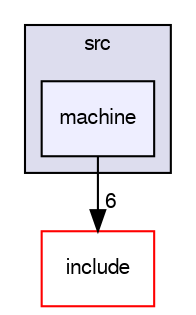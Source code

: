 digraph "src/machine" {
  bgcolor=transparent;
  compound=true
  node [ fontsize="10", fontname="FreeSans"];
  edge [ labelfontsize="10", labelfontname="FreeSans"];
  subgraph clusterdir_68267d1309a1af8e8297ef4c3efbcdba {
    graph [ bgcolor="#ddddee", pencolor="black", label="src" fontname="FreeSans", fontsize="10", URL="dir_68267d1309a1af8e8297ef4c3efbcdba.html"]
  dir_06b062a9f15ff3f22ddc9473dee1a1a4 [shape=box, label="machine", style="filled", fillcolor="#eeeeff", pencolor="black", URL="dir_06b062a9f15ff3f22ddc9473dee1a1a4.html"];
  }
  dir_d44c64559bbebec7f509842c48db8b23 [shape=box label="include" color="red" URL="dir_d44c64559bbebec7f509842c48db8b23.html"];
  dir_06b062a9f15ff3f22ddc9473dee1a1a4->dir_d44c64559bbebec7f509842c48db8b23 [headlabel="6", labeldistance=1.5 headhref="dir_000012_000000.html"];
}
